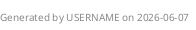@startuml
!THE_DATE = %date("yyyy-MM-dd")
footer "Generated by USERNAME on THE_DATE"

!$COLOR_RED       = "d6242d"
!$COLOR_PINK      = "cd2264"
!$COLOR_PURPLE    = "693cc5"
!$COLOR_TEAL      = "1c7b68"
!$COLOR_BLUE      = "3b48cc"
!$COLOR_GREEN     = "3f8624"
!$COLOR_ORANGE    = "d86613"
!$COLOR_GREY      = "5a6c86"
!$COLOR_DARKGREY  = "232f3e"
!$COLOR_CYAN      = "147eba"

!$FONTNAME = "Verdana"
!$FONTSIZE = 17
!$PRIMARYFONTCOLOR = "000"
!$SECONDARY = "333"
!$ARROWCOLOR = "000"
!$ARROWFONTCOLOR = "333"
!$BORDERCOLOR = "aaa"
!$BOXBG = "ccc"
!$LIGHTBORDERCOLOR = "cccccc"
!$LIGHTBG = "e0e0e0"

!procedure font_style()
  fontColor $PRIMARYFONTCOLOR
  fontName $FONTNAME
  fontSize $FONTSIZE
  stereotypeFontColor $SECONDARY
  stereotypeFontSize $FONTSIZE
!endprocedure

!procedure arrow_style()
  arrowColor $ARROWCOLOR
  arrowFontName $FONTNAME
  arrowFontColor $ARROWFONTCOLOR
  arrowFontSize $FONTSIZE
!endprocedure

' For some reason, this changes the arrow...
skinparam class {
  font_style()
  arrow_style()
}

 ' User
skinparam person {
  backgroundColor $LIGHTBG
  borderColor $BORDERCOLOR
  font_style()
  arrow_style()
}
' System
skinparam frame {
  backgroundColor #White
  borderColor #DarkGrey
  font_style()
  arrow_style()
}
' Cloud System
skinparam cloud {
  backgroundColor #White
  borderColor #DarkGrey
  font_style()
  arrow_style()
}
' Service/Group/SubSystem [System]
skinparam folder {
  backgroundColor #White
  borderColor #LightGrey
  font_style()
  arrow_style()
}
' Container
skinparam agent {
  backgroundColor $BOXBG
  borderColor $BORDERCOLOR
  font_style()
  arrow_style()
}
' API [Container]
skinparam hexagon {
  backgroundColor $BOXBG
  borderColor $BORDERCOLOR
  font_style()
  arrow_style()
}
' DB [Container]
skinparam database {
  backgroundColor $BOXBG
  borderColor $BORDERCOLOR
  font_style()
  arrow_style()
}
' Broker [Container]
skinparam queue {
  backgroundColor $BOXBG
  borderColor $BORDERCOLOR
  font_style()
  arrow_style()
  arrow_style()
}
@enduml

